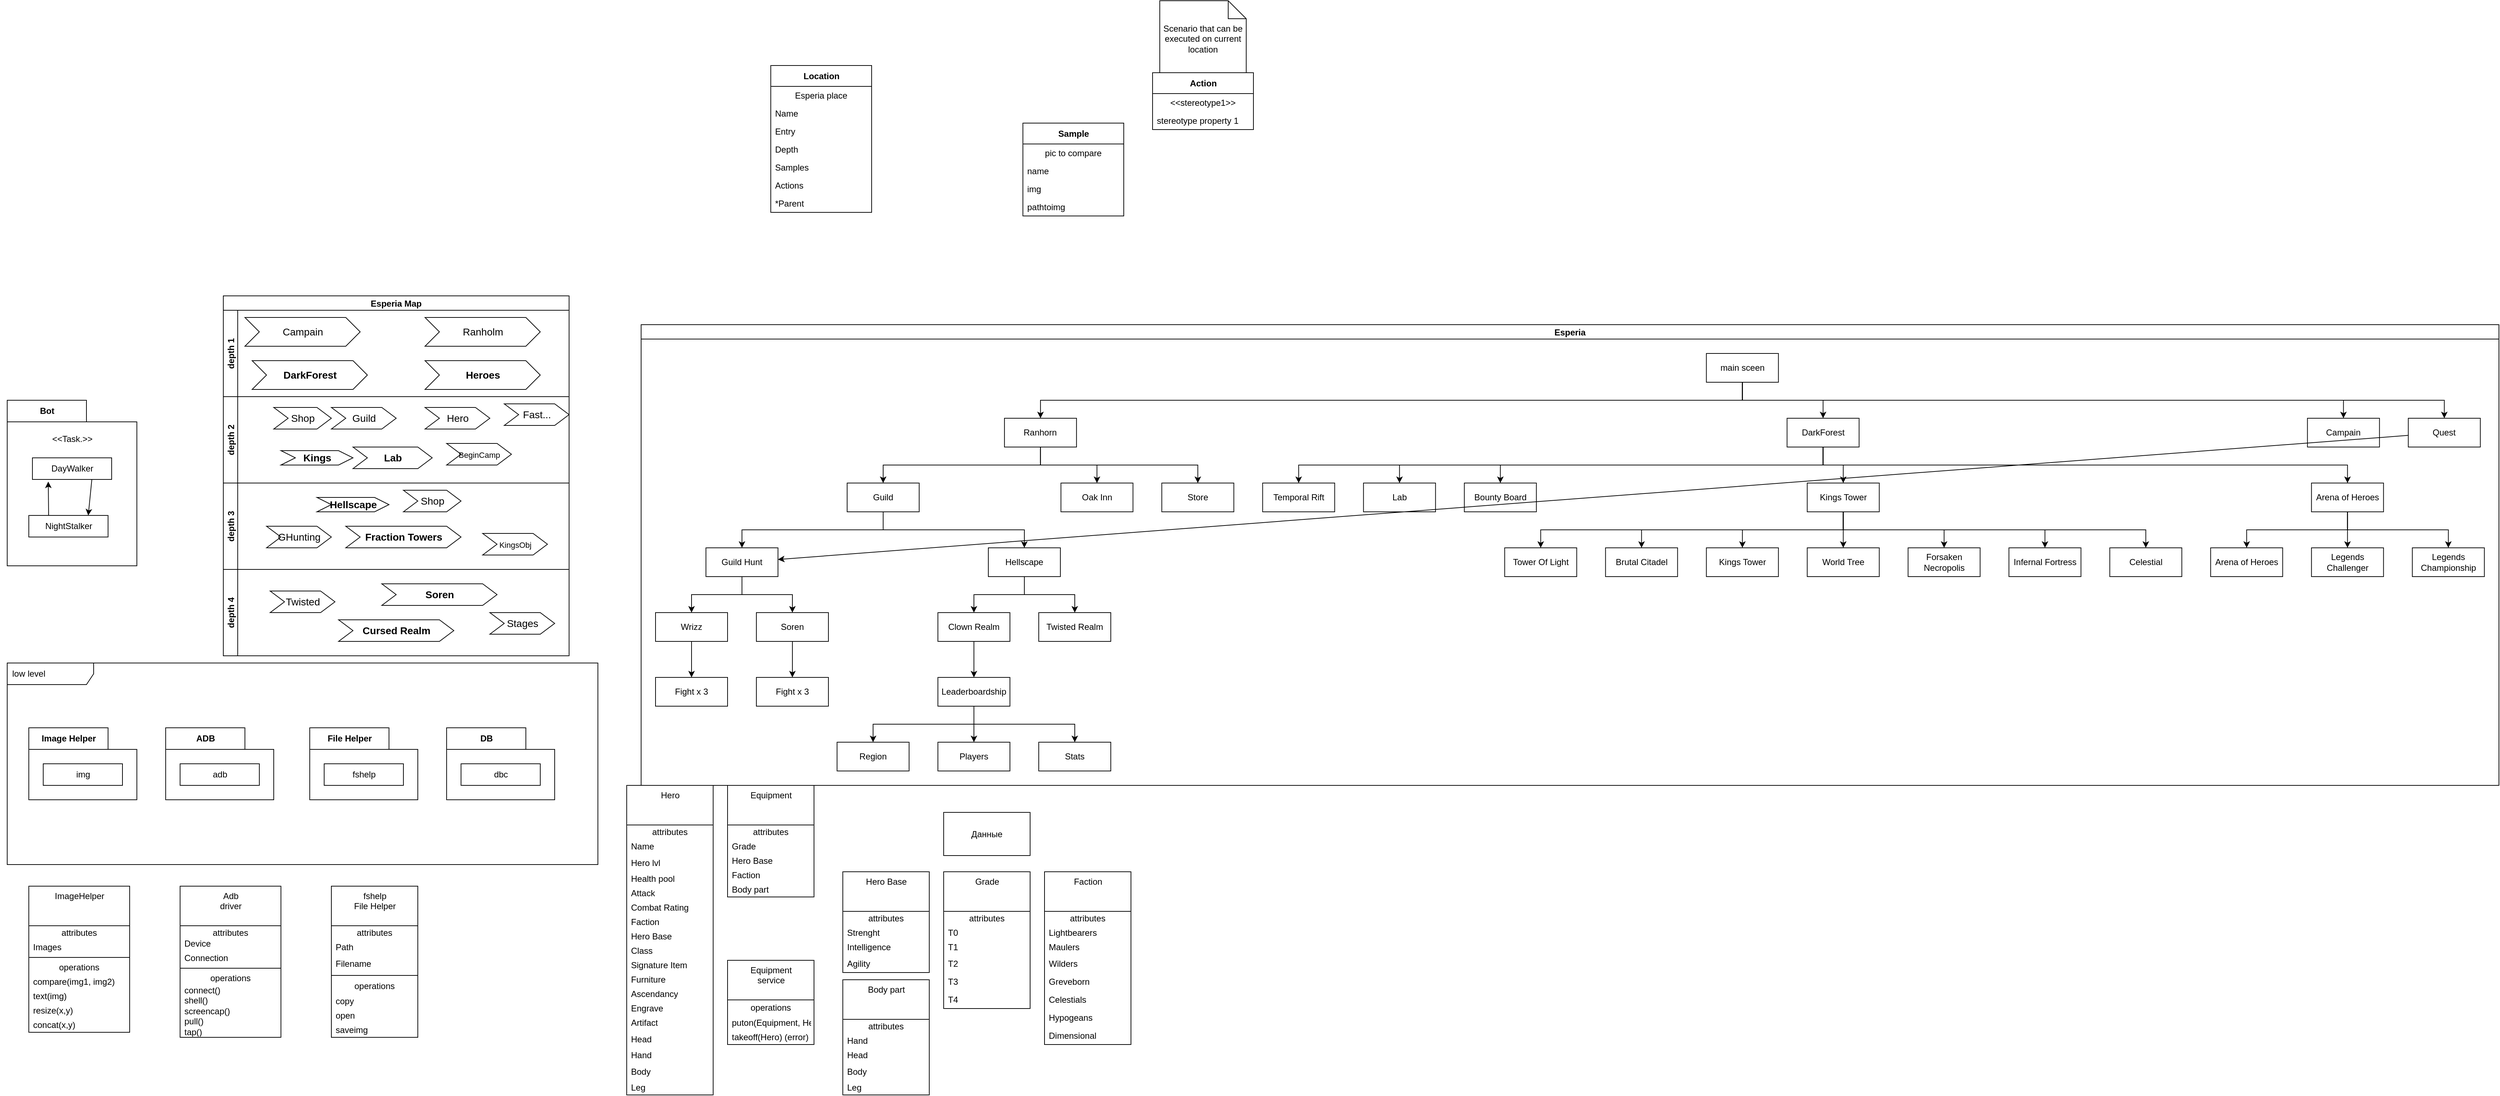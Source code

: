 <mxfile>
    <diagram id="A_OI09LelHX7HqbFtc8T" name="Page-1">
        <mxGraphModel dx="1623" dy="2124" grid="1" gridSize="10" guides="1" tooltips="1" connect="1" arrows="1" fold="1" page="1" pageScale="1" pageWidth="850" pageHeight="1100" math="0" shadow="0">
            <root>
                <mxCell id="0"/>
                <mxCell id="1" parent="0"/>
                <mxCell id="19" value="Adb&lt;br&gt;driver" style="swimlane;fontStyle=0;align=center;verticalAlign=top;childLayout=stackLayout;horizontal=1;startSize=55;horizontalStack=0;resizeParent=1;resizeParentMax=0;resizeLast=0;collapsible=0;marginBottom=0;html=1;" parent="1" vertex="1">
                    <mxGeometry x="280" y="790" width="140" height="210" as="geometry"/>
                </mxCell>
                <mxCell id="20" value="attributes" style="text;html=1;strokeColor=none;fillColor=none;align=center;verticalAlign=middle;spacingLeft=4;spacingRight=4;overflow=hidden;rotatable=0;points=[[0,0.5],[1,0.5]];portConstraint=eastwest;" parent="19" vertex="1">
                    <mxGeometry y="55" width="140" height="15" as="geometry"/>
                </mxCell>
                <mxCell id="21" value="Device" style="text;html=1;strokeColor=none;fillColor=none;align=left;verticalAlign=middle;spacingLeft=4;spacingRight=4;overflow=hidden;rotatable=0;points=[[0,0.5],[1,0.5]];portConstraint=eastwest;" parent="19" vertex="1">
                    <mxGeometry y="70" width="140" height="20" as="geometry"/>
                </mxCell>
                <mxCell id="39" value="Connection" style="text;html=1;strokeColor=none;fillColor=none;align=left;verticalAlign=middle;spacingLeft=4;spacingRight=4;overflow=hidden;rotatable=0;points=[[0,0.5],[1,0.5]];portConstraint=eastwest;" parent="19" vertex="1">
                    <mxGeometry y="90" width="140" height="20" as="geometry"/>
                </mxCell>
                <mxCell id="24" value="" style="line;strokeWidth=1;fillColor=none;align=left;verticalAlign=middle;spacingTop=-1;spacingLeft=3;spacingRight=3;rotatable=0;labelPosition=right;points=[];portConstraint=eastwest;" parent="19" vertex="1">
                    <mxGeometry y="110" width="140" height="8" as="geometry"/>
                </mxCell>
                <mxCell id="25" value="operations" style="text;html=1;strokeColor=none;fillColor=none;align=center;verticalAlign=middle;spacingLeft=4;spacingRight=4;overflow=hidden;rotatable=0;points=[[0,0.5],[1,0.5]];portConstraint=eastwest;" parent="19" vertex="1">
                    <mxGeometry y="118" width="140" height="17" as="geometry"/>
                </mxCell>
                <mxCell id="26" value="connect()&lt;br&gt;shell()&lt;br&gt;screencap()&lt;br&gt;pull()&lt;br&gt;tap()" style="text;html=1;strokeColor=none;fillColor=none;align=left;verticalAlign=middle;spacingLeft=4;spacingRight=4;overflow=hidden;rotatable=0;points=[[0,0.5],[1,0.5]];portConstraint=eastwest;" parent="19" vertex="1">
                    <mxGeometry y="135" width="140" height="75" as="geometry"/>
                </mxCell>
                <mxCell id="28" value="ImageHelper" style="swimlane;fontStyle=0;align=center;verticalAlign=top;childLayout=stackLayout;horizontal=1;startSize=55;horizontalStack=0;resizeParent=1;resizeParentMax=0;resizeLast=0;collapsible=0;marginBottom=0;html=1;" parent="1" vertex="1">
                    <mxGeometry x="70" y="790" width="140" height="203" as="geometry"/>
                </mxCell>
                <mxCell id="29" value="attributes" style="text;html=1;strokeColor=none;fillColor=none;align=center;verticalAlign=middle;spacingLeft=4;spacingRight=4;overflow=hidden;rotatable=0;points=[[0,0.5],[1,0.5]];portConstraint=eastwest;" parent="28" vertex="1">
                    <mxGeometry y="55" width="140" height="20" as="geometry"/>
                </mxCell>
                <mxCell id="30" value="Images" style="text;html=1;strokeColor=none;fillColor=none;align=left;verticalAlign=middle;spacingLeft=4;spacingRight=4;overflow=hidden;rotatable=0;points=[[0,0.5],[1,0.5]];portConstraint=eastwest;" parent="28" vertex="1">
                    <mxGeometry y="75" width="140" height="20" as="geometry"/>
                </mxCell>
                <mxCell id="33" value="" style="line;strokeWidth=1;fillColor=none;align=left;verticalAlign=middle;spacingTop=-1;spacingLeft=3;spacingRight=3;rotatable=0;labelPosition=right;points=[];portConstraint=eastwest;" parent="28" vertex="1">
                    <mxGeometry y="95" width="140" height="8" as="geometry"/>
                </mxCell>
                <mxCell id="34" value="operations" style="text;html=1;strokeColor=none;fillColor=none;align=center;verticalAlign=middle;spacingLeft=4;spacingRight=4;overflow=hidden;rotatable=0;points=[[0,0.5],[1,0.5]];portConstraint=eastwest;" parent="28" vertex="1">
                    <mxGeometry y="103" width="140" height="20" as="geometry"/>
                </mxCell>
                <mxCell id="35" value="compare(img1, img2)" style="text;html=1;strokeColor=none;fillColor=none;align=left;verticalAlign=middle;spacingLeft=4;spacingRight=4;overflow=hidden;rotatable=0;points=[[0,0.5],[1,0.5]];portConstraint=eastwest;" parent="28" vertex="1">
                    <mxGeometry y="123" width="140" height="20" as="geometry"/>
                </mxCell>
                <mxCell id="36" value="text(img)" style="text;html=1;strokeColor=none;fillColor=none;align=left;verticalAlign=middle;spacingLeft=4;spacingRight=4;overflow=hidden;rotatable=0;points=[[0,0.5],[1,0.5]];portConstraint=eastwest;" parent="28" vertex="1">
                    <mxGeometry y="143" width="140" height="20" as="geometry"/>
                </mxCell>
                <mxCell id="37" value="resize(x,y)" style="text;html=1;strokeColor=none;fillColor=none;align=left;verticalAlign=middle;spacingLeft=4;spacingRight=4;overflow=hidden;rotatable=0;points=[[0,0.5],[1,0.5]];portConstraint=eastwest;" parent="28" vertex="1">
                    <mxGeometry y="163" width="140" height="20" as="geometry"/>
                </mxCell>
                <mxCell id="38" value="concat(x,y)" style="text;html=1;strokeColor=none;fillColor=none;align=left;verticalAlign=middle;spacingLeft=4;spacingRight=4;overflow=hidden;rotatable=0;points=[[0,0.5],[1,0.5]];portConstraint=eastwest;" parent="28" vertex="1">
                    <mxGeometry y="183" width="140" height="20" as="geometry"/>
                </mxCell>
                <mxCell id="41" value="fshelp&lt;br&gt;File Helper" style="swimlane;fontStyle=0;align=center;verticalAlign=top;childLayout=stackLayout;horizontal=1;startSize=55;horizontalStack=0;resizeParent=1;resizeParentMax=0;resizeLast=0;collapsible=0;marginBottom=0;html=1;" parent="1" vertex="1">
                    <mxGeometry x="490" y="790" width="120" height="210" as="geometry"/>
                </mxCell>
                <mxCell id="42" value="attributes" style="text;html=1;strokeColor=none;fillColor=none;align=center;verticalAlign=middle;spacingLeft=4;spacingRight=4;overflow=hidden;rotatable=0;points=[[0,0.5],[1,0.5]];portConstraint=eastwest;" parent="41" vertex="1">
                    <mxGeometry y="55" width="120" height="20" as="geometry"/>
                </mxCell>
                <mxCell id="43" value="Path" style="text;html=1;strokeColor=none;fillColor=none;align=left;verticalAlign=middle;spacingLeft=4;spacingRight=4;overflow=hidden;rotatable=0;points=[[0,0.5],[1,0.5]];portConstraint=eastwest;" parent="41" vertex="1">
                    <mxGeometry y="75" width="120" height="20" as="geometry"/>
                </mxCell>
                <mxCell id="52" value="Filename" style="text;html=1;strokeColor=none;fillColor=none;align=left;verticalAlign=middle;spacingLeft=4;spacingRight=4;overflow=hidden;rotatable=0;points=[[0,0.5],[1,0.5]];portConstraint=eastwest;" parent="41" vertex="1">
                    <mxGeometry y="95" width="120" height="25" as="geometry"/>
                </mxCell>
                <mxCell id="46" value="" style="line;strokeWidth=1;fillColor=none;align=left;verticalAlign=middle;spacingTop=-1;spacingLeft=3;spacingRight=3;rotatable=0;labelPosition=right;points=[];portConstraint=eastwest;" parent="41" vertex="1">
                    <mxGeometry y="120" width="120" height="8" as="geometry"/>
                </mxCell>
                <mxCell id="47" value="operations" style="text;html=1;strokeColor=none;fillColor=none;align=center;verticalAlign=middle;spacingLeft=4;spacingRight=4;overflow=hidden;rotatable=0;points=[[0,0.5],[1,0.5]];portConstraint=eastwest;" parent="41" vertex="1">
                    <mxGeometry y="128" width="120" height="22" as="geometry"/>
                </mxCell>
                <mxCell id="48" value="copy" style="text;html=1;strokeColor=none;fillColor=none;align=left;verticalAlign=middle;spacingLeft=4;spacingRight=4;overflow=hidden;rotatable=0;points=[[0,0.5],[1,0.5]];portConstraint=eastwest;" parent="41" vertex="1">
                    <mxGeometry y="150" width="120" height="20" as="geometry"/>
                </mxCell>
                <mxCell id="49" value="open" style="text;html=1;strokeColor=none;fillColor=none;align=left;verticalAlign=middle;spacingLeft=4;spacingRight=4;overflow=hidden;rotatable=0;points=[[0,0.5],[1,0.5]];portConstraint=eastwest;" parent="41" vertex="1">
                    <mxGeometry y="170" width="120" height="20" as="geometry"/>
                </mxCell>
                <mxCell id="51" value="saveimg" style="text;html=1;strokeColor=none;fillColor=none;align=left;verticalAlign=middle;spacingLeft=4;spacingRight=4;overflow=hidden;rotatable=0;points=[[0,0.5],[1,0.5]];portConstraint=eastwest;" parent="41" vertex="1">
                    <mxGeometry y="190" width="120" height="20" as="geometry"/>
                </mxCell>
                <mxCell id="76" value="" style="group" parent="1" vertex="1" connectable="0">
                    <mxGeometry x="40" y="480" width="820" height="280" as="geometry"/>
                </mxCell>
                <mxCell id="71" value="low level" style="shape=umlFrame;whiteSpace=wrap;html=1;width=120;height=30;boundedLbl=1;verticalAlign=middle;align=left;spacingLeft=5;" parent="76" vertex="1">
                    <mxGeometry width="820" height="280" as="geometry"/>
                </mxCell>
                <mxCell id="57" value="Image Helper" style="shape=folder;fontStyle=1;tabWidth=110;tabHeight=30;tabPosition=left;html=1;boundedLbl=1;labelInHeader=1;container=1;collapsible=0;recursiveResize=0;" parent="76" vertex="1">
                    <mxGeometry x="30" y="90" width="150" height="100" as="geometry"/>
                </mxCell>
                <mxCell id="58" value="img" style="html=1;" parent="57" vertex="1">
                    <mxGeometry width="110" height="30" relative="1" as="geometry">
                        <mxPoint x="20" y="50" as="offset"/>
                    </mxGeometry>
                </mxCell>
                <mxCell id="62" value="File Helper" style="shape=folder;fontStyle=1;tabWidth=110;tabHeight=30;tabPosition=left;html=1;boundedLbl=1;labelInHeader=1;container=1;collapsible=0;recursiveResize=0;" parent="76" vertex="1">
                    <mxGeometry x="420" y="90" width="150" height="100" as="geometry"/>
                </mxCell>
                <mxCell id="63" value="fshelp" style="html=1;" parent="62" vertex="1">
                    <mxGeometry width="110" height="30" relative="1" as="geometry">
                        <mxPoint x="20" y="50" as="offset"/>
                    </mxGeometry>
                </mxCell>
                <mxCell id="65" value="ADB" style="shape=folder;fontStyle=1;tabWidth=110;tabHeight=30;tabPosition=left;html=1;boundedLbl=1;labelInHeader=1;container=1;collapsible=0;recursiveResize=0;" parent="76" vertex="1">
                    <mxGeometry x="220" y="90" width="150" height="100" as="geometry"/>
                </mxCell>
                <mxCell id="66" value="adb" style="html=1;" parent="65" vertex="1">
                    <mxGeometry width="110" height="30" relative="1" as="geometry">
                        <mxPoint x="20" y="50" as="offset"/>
                    </mxGeometry>
                </mxCell>
                <mxCell id="69" value="DB" style="shape=folder;fontStyle=1;tabWidth=110;tabHeight=30;tabPosition=left;html=1;boundedLbl=1;labelInHeader=1;container=1;collapsible=0;recursiveResize=0;" parent="76" vertex="1">
                    <mxGeometry x="610" y="90" width="150" height="100" as="geometry"/>
                </mxCell>
                <mxCell id="70" value="dbc" style="html=1;" parent="69" vertex="1">
                    <mxGeometry width="110" height="30" relative="1" as="geometry">
                        <mxPoint x="20" y="50" as="offset"/>
                    </mxGeometry>
                </mxCell>
                <mxCell id="200" value="Bot" style="shape=folder;fontStyle=1;tabWidth=110;tabHeight=30;tabPosition=left;html=1;boundedLbl=1;labelInHeader=1;container=1;collapsible=0;recursiveResize=0;" parent="1" vertex="1">
                    <mxGeometry x="40" y="115" width="180" height="230" as="geometry"/>
                </mxCell>
                <mxCell id="240" style="edgeStyle=none;html=1;exitX=0.75;exitY=1;exitDx=0;exitDy=0;entryX=0.75;entryY=0;entryDx=0;entryDy=0;" parent="200" source="201" target="203" edge="1">
                    <mxGeometry relative="1" as="geometry"/>
                </mxCell>
                <mxCell id="201" value="DayWalker" style="html=1;" parent="200" vertex="1">
                    <mxGeometry width="110" height="30" relative="1" as="geometry">
                        <mxPoint x="35" y="80" as="offset"/>
                    </mxGeometry>
                </mxCell>
                <mxCell id="239" style="edgeStyle=none;html=1;exitX=0.25;exitY=0;exitDx=0;exitDy=0;entryX=0.2;entryY=1.1;entryDx=0;entryDy=0;entryPerimeter=0;" parent="200" source="203" target="201" edge="1">
                    <mxGeometry relative="1" as="geometry"/>
                </mxCell>
                <mxCell id="203" value="NightStalker" style="html=1;" parent="200" vertex="1">
                    <mxGeometry width="110" height="30" relative="1" as="geometry">
                        <mxPoint x="30" y="160" as="offset"/>
                    </mxGeometry>
                </mxCell>
                <mxCell id="237" value="&amp;lt;&amp;lt;Task.&amp;gt;&amp;gt;" style="text;html=1;align=center;" parent="200" vertex="1">
                    <mxGeometry x="-10" y="40" width="200" height="25" as="geometry"/>
                </mxCell>
                <object label="Esperia Map" id="241">
                    <mxCell style="swimlane;childLayout=stackLayout;resizeParent=1;resizeParentMax=0;horizontal=1;startSize=20;horizontalStack=0;" parent="1" vertex="1">
                        <mxGeometry x="340" y="-30" width="480" height="500" as="geometry"/>
                    </mxCell>
                </object>
                <object label="depth 1" placeholders="1" id="242">
                    <mxCell style="swimlane;startSize=20;horizontal=0;" parent="241" vertex="1">
                        <mxGeometry y="20" width="480" height="120" as="geometry"/>
                    </mxCell>
                </object>
                <mxCell id="250" value="&lt;font color=&quot;#000000&quot;&gt;Campain&lt;/font&gt;" style="html=1;shape=mxgraph.infographic.ribbonSimple;notch1=20;notch2=20;align=center;verticalAlign=middle;fontSize=14;fontStyle=0;fillColor=#FFFFFF;" parent="242" vertex="1">
                    <mxGeometry x="30" y="10" width="160" height="40" as="geometry"/>
                </mxCell>
                <mxCell id="251" value="&lt;font color=&quot;#000000&quot;&gt;Ranholm&lt;/font&gt;" style="html=1;shape=mxgraph.infographic.ribbonSimple;notch1=20;notch2=20;align=center;verticalAlign=middle;fontSize=14;fontStyle=0;fillColor=#FFFFFF;" parent="242" vertex="1">
                    <mxGeometry x="280" y="10" width="160" height="40" as="geometry"/>
                </mxCell>
                <mxCell id="255" value="&lt;font color=&quot;#000000&quot;&gt;DarkForest&lt;/font&gt;" style="html=1;shape=mxgraph.infographic.ribbonSimple;notch1=20;notch2=20;align=center;verticalAlign=middle;fontSize=14;fontStyle=1;fillColor=#FFFFFF;" parent="242" vertex="1">
                    <mxGeometry x="40" y="70" width="160" height="40" as="geometry"/>
                </mxCell>
                <mxCell id="256" value="&lt;font color=&quot;#000000&quot;&gt;Heroes&lt;/font&gt;" style="html=1;shape=mxgraph.infographic.ribbonSimple;notch1=20;notch2=20;align=center;verticalAlign=middle;fontSize=14;fontStyle=1;fillColor=#FFFFFF;" parent="242" vertex="1">
                    <mxGeometry x="280" y="70" width="160" height="40" as="geometry"/>
                </mxCell>
                <mxCell id="245" value="depth 2" style="swimlane;startSize=20;horizontal=0;" parent="241" vertex="1">
                    <mxGeometry y="140" width="480" height="120" as="geometry"/>
                </mxCell>
                <mxCell id="257" value="&lt;font color=&quot;#000000&quot;&gt;Shop&lt;/font&gt;" style="html=1;shape=mxgraph.infographic.ribbonSimple;notch1=20;notch2=20;align=center;verticalAlign=middle;fontSize=14;fontStyle=0;fillColor=#FFFFFF;" parent="245" vertex="1">
                    <mxGeometry x="70" y="15" width="80" height="30" as="geometry"/>
                </mxCell>
                <mxCell id="258" value="&lt;font color=&quot;#000000&quot;&gt;Kings&lt;/font&gt;" style="html=1;shape=mxgraph.infographic.ribbonSimple;notch1=20;notch2=20;align=center;verticalAlign=middle;fontSize=14;fontStyle=1;fillColor=#FFFFFF;" parent="245" vertex="1">
                    <mxGeometry x="80" y="75" width="100" height="20" as="geometry"/>
                </mxCell>
                <mxCell id="259" value="&lt;font color=&quot;#000000&quot;&gt;Lab&lt;/font&gt;" style="html=1;shape=mxgraph.infographic.ribbonSimple;notch1=20;notch2=20;align=center;verticalAlign=middle;fontSize=14;fontStyle=1;fillColor=#FFFFFF;" parent="245" vertex="1">
                    <mxGeometry x="180" y="70" width="110" height="30" as="geometry"/>
                </mxCell>
                <mxCell id="260" value="&lt;font color=&quot;#000000&quot;&gt;Guild&lt;/font&gt;" style="html=1;shape=mxgraph.infographic.ribbonSimple;notch1=20;notch2=20;align=center;verticalAlign=middle;fontSize=14;fontStyle=0;fillColor=#FFFFFF;" parent="245" vertex="1">
                    <mxGeometry x="150" y="15" width="90" height="30" as="geometry"/>
                </mxCell>
                <mxCell id="261" value="&lt;font color=&quot;#000000&quot;&gt;Hero&lt;/font&gt;" style="html=1;shape=mxgraph.infographic.ribbonSimple;notch1=20;notch2=20;align=center;verticalAlign=middle;fontSize=14;fontStyle=0;fillColor=#FFFFFF;" parent="245" vertex="1">
                    <mxGeometry x="280" y="15" width="90" height="30" as="geometry"/>
                </mxCell>
                <mxCell id="262" value="&lt;font color=&quot;#000000&quot; style=&quot;line-height: 0.9 ; font-size: 11px&quot;&gt;BeginCamp&lt;/font&gt;" style="html=1;shape=mxgraph.infographic.ribbonSimple;notch1=20;notch2=20;align=center;verticalAlign=middle;fontSize=14;fontStyle=0;fillColor=#FFFFFF;" parent="245" vertex="1">
                    <mxGeometry x="310" y="65" width="90" height="30" as="geometry"/>
                </mxCell>
                <mxCell id="263" value="&lt;font color=&quot;#000000&quot;&gt;Fast...&lt;/font&gt;" style="html=1;shape=mxgraph.infographic.ribbonSimple;notch1=20;notch2=20;align=center;verticalAlign=middle;fontSize=14;fontStyle=0;fillColor=#FFFFFF;" parent="245" vertex="1">
                    <mxGeometry x="390" y="10" width="90" height="30" as="geometry"/>
                </mxCell>
                <mxCell id="243" value="depth 3" style="swimlane;startSize=20;horizontal=0;" parent="241" vertex="1">
                    <mxGeometry y="260" width="480" height="120" as="geometry"/>
                </mxCell>
                <mxCell id="264" value="&lt;font color=&quot;#000000&quot;&gt;Shop&lt;/font&gt;" style="html=1;shape=mxgraph.infographic.ribbonSimple;notch1=20;notch2=20;align=center;verticalAlign=middle;fontSize=14;fontStyle=0;fillColor=#FFFFFF;" parent="243" vertex="1">
                    <mxGeometry x="250" y="10" width="80" height="30" as="geometry"/>
                </mxCell>
                <mxCell id="265" value="&lt;font color=&quot;#000000&quot;&gt;Hellscape&lt;/font&gt;" style="html=1;shape=mxgraph.infographic.ribbonSimple;notch1=20;notch2=20;align=center;verticalAlign=middle;fontSize=14;fontStyle=1;fillColor=#FFFFFF;" parent="243" vertex="1">
                    <mxGeometry x="130" y="20" width="100" height="20" as="geometry"/>
                </mxCell>
                <mxCell id="266" value="&lt;font color=&quot;#000000&quot;&gt;Fraction Towers&lt;/font&gt;" style="html=1;shape=mxgraph.infographic.ribbonSimple;notch1=20;notch2=20;align=center;verticalAlign=middle;fontSize=14;fontStyle=1;fillColor=#FFFFFF;" parent="243" vertex="1">
                    <mxGeometry x="170" y="60" width="160" height="30" as="geometry"/>
                </mxCell>
                <mxCell id="268" value="&lt;font color=&quot;#000000&quot;&gt;GHunting&lt;/font&gt;" style="html=1;shape=mxgraph.infographic.ribbonSimple;notch1=20;notch2=20;align=center;verticalAlign=middle;fontSize=14;fontStyle=0;fillColor=#FFFFFF;" parent="243" vertex="1">
                    <mxGeometry x="60" y="60" width="90" height="30" as="geometry"/>
                </mxCell>
                <mxCell id="269" value="&lt;font color=&quot;#000000&quot; style=&quot;line-height: 0.9 ; font-size: 11px&quot;&gt;KingsObj&lt;/font&gt;" style="html=1;shape=mxgraph.infographic.ribbonSimple;notch1=20;notch2=20;align=center;verticalAlign=middle;fontSize=14;fontStyle=0;fillColor=#FFFFFF;" parent="243" vertex="1">
                    <mxGeometry x="360" y="70" width="90" height="30" as="geometry"/>
                </mxCell>
                <mxCell id="244" value="depth 4" style="swimlane;startSize=20;horizontal=0;" parent="241" vertex="1">
                    <mxGeometry y="380" width="480" height="120" as="geometry"/>
                </mxCell>
                <mxCell id="267" value="&lt;font color=&quot;#000000&quot;&gt;Twisted&lt;/font&gt;" style="html=1;shape=mxgraph.infographic.ribbonSimple;notch1=20;notch2=20;align=center;verticalAlign=middle;fontSize=14;fontStyle=0;fillColor=#FFFFFF;" parent="244" vertex="1">
                    <mxGeometry x="65" y="30" width="90" height="30" as="geometry"/>
                </mxCell>
                <mxCell id="270" value="&lt;font color=&quot;#000000&quot;&gt;Cursed Realm&lt;/font&gt;" style="html=1;shape=mxgraph.infographic.ribbonSimple;notch1=20;notch2=20;align=center;verticalAlign=middle;fontSize=14;fontStyle=1;fillColor=#FFFFFF;" parent="244" vertex="1">
                    <mxGeometry x="160" y="70" width="160" height="30" as="geometry"/>
                </mxCell>
                <mxCell id="271" value="&lt;font color=&quot;#000000&quot;&gt;Soren&lt;/font&gt;" style="html=1;shape=mxgraph.infographic.ribbonSimple;notch1=20;notch2=20;align=center;verticalAlign=middle;fontSize=14;fontStyle=1;fillColor=#FFFFFF;" parent="244" vertex="1">
                    <mxGeometry x="220" y="20" width="160" height="30" as="geometry"/>
                </mxCell>
                <mxCell id="272" value="&lt;font color=&quot;#000000&quot;&gt;Stages&lt;/font&gt;" style="html=1;shape=mxgraph.infographic.ribbonSimple;notch1=20;notch2=20;align=center;verticalAlign=middle;fontSize=14;fontStyle=0;fillColor=#FFFFFF;" parent="244" vertex="1">
                    <mxGeometry x="370" y="60" width="90" height="30" as="geometry"/>
                </mxCell>
                <mxCell id="273" value="Esperia" style="swimlane;startSize=20;horizontal=1;childLayout=treeLayout;horizontalTree=0;resizable=0;containerType=tree;" parent="1" vertex="1">
                    <mxGeometry x="920" y="10" width="2579" height="640" as="geometry"/>
                </mxCell>
                <mxCell id="274" value="main sceen" style="whiteSpace=wrap;html=1;" parent="273" vertex="1">
                    <mxGeometry x="1478.8" y="40" width="100" height="40" as="geometry"/>
                </mxCell>
                <mxCell id="275" value="Ranhorn" style="whiteSpace=wrap;html=1;" parent="273" vertex="1">
                    <mxGeometry x="504.4" y="130" width="100" height="40" as="geometry"/>
                </mxCell>
                <mxCell id="276" value="" style="edgeStyle=elbowEdgeStyle;elbow=vertical;html=1;rounded=0;" parent="273" source="274" target="275" edge="1">
                    <mxGeometry relative="1" as="geometry"/>
                </mxCell>
                <mxCell id="277" value="DarkForest" style="whiteSpace=wrap;html=1;" parent="273" vertex="1">
                    <mxGeometry x="1590.8" y="130" width="100" height="40" as="geometry"/>
                </mxCell>
                <mxCell id="278" value="" style="edgeStyle=elbowEdgeStyle;elbow=vertical;html=1;rounded=0;" parent="273" source="274" target="277" edge="1">
                    <mxGeometry relative="1" as="geometry"/>
                </mxCell>
                <mxCell id="279" value="" style="edgeStyle=elbowEdgeStyle;elbow=vertical;html=1;rounded=0;" parent="273" source="275" target="280" edge="1">
                    <mxGeometry relative="1" as="geometry">
                        <mxPoint x="-16432.1" y="-320" as="sourcePoint"/>
                    </mxGeometry>
                </mxCell>
                <mxCell id="280" value="Guild" style="whiteSpace=wrap;html=1;" parent="273" vertex="1">
                    <mxGeometry x="286" y="220" width="100" height="40" as="geometry"/>
                </mxCell>
                <mxCell id="297" value="" style="edgeStyle=elbowEdgeStyle;elbow=vertical;html=1;rounded=0;" parent="273" source="274" target="298" edge="1">
                    <mxGeometry relative="1" as="geometry">
                        <mxPoint x="-16432.1" y="-320" as="sourcePoint"/>
                    </mxGeometry>
                </mxCell>
                <mxCell id="298" value="Campain" style="whiteSpace=wrap;html=1;" parent="273" vertex="1">
                    <mxGeometry x="2313.2" y="130" width="100" height="40" as="geometry"/>
                </mxCell>
                <mxCell id="299" value="" style="edgeStyle=elbowEdgeStyle;elbow=vertical;html=1;rounded=0;" parent="273" source="275" target="300" edge="1">
                    <mxGeometry relative="1" as="geometry">
                        <mxPoint x="-16432.1" y="-230" as="sourcePoint"/>
                    </mxGeometry>
                </mxCell>
                <mxCell id="300" value="Oak Inn" style="whiteSpace=wrap;html=1;" parent="273" vertex="1">
                    <mxGeometry x="582.8" y="220" width="100" height="40" as="geometry"/>
                </mxCell>
                <mxCell id="303" value="" style="edgeStyle=elbowEdgeStyle;elbow=vertical;html=1;rounded=0;" parent="273" source="277" target="304" edge="1">
                    <mxGeometry relative="1" as="geometry">
                        <mxPoint x="-15968.1" y="-590" as="sourcePoint"/>
                    </mxGeometry>
                </mxCell>
                <mxCell id="304" value="Temporal Rift&lt;br&gt;" style="whiteSpace=wrap;html=1;" parent="273" vertex="1">
                    <mxGeometry x="862.8" y="220" width="100" height="40" as="geometry"/>
                </mxCell>
                <mxCell id="305" value="" style="edgeStyle=elbowEdgeStyle;elbow=vertical;html=1;rounded=0;" parent="273" source="277" target="306" edge="1">
                    <mxGeometry relative="1" as="geometry">
                        <mxPoint x="-15898.1" y="-500" as="sourcePoint"/>
                    </mxGeometry>
                </mxCell>
                <mxCell id="306" value="Lab" style="whiteSpace=wrap;html=1;" parent="273" vertex="1">
                    <mxGeometry x="1002.8" y="220" width="100" height="40" as="geometry"/>
                </mxCell>
                <mxCell id="307" value="" style="edgeStyle=elbowEdgeStyle;elbow=vertical;html=1;rounded=0;" parent="273" source="277" target="308" edge="1">
                    <mxGeometry relative="1" as="geometry">
                        <mxPoint x="-15439.1" y="-470" as="sourcePoint"/>
                    </mxGeometry>
                </mxCell>
                <mxCell id="308" value="Bounty Board" style="whiteSpace=wrap;html=1;" parent="273" vertex="1">
                    <mxGeometry x="1142.8" y="220" width="100" height="40" as="geometry"/>
                </mxCell>
                <mxCell id="309" value="" style="edgeStyle=elbowEdgeStyle;elbow=vertical;html=1;rounded=0;" parent="273" source="277" target="310" edge="1">
                    <mxGeometry relative="1" as="geometry">
                        <mxPoint x="-14956.1" y="-470" as="sourcePoint"/>
                    </mxGeometry>
                </mxCell>
                <mxCell id="310" value="Kings Tower" style="whiteSpace=wrap;html=1;" parent="273" vertex="1">
                    <mxGeometry x="1618.8" y="220" width="100" height="40" as="geometry"/>
                </mxCell>
                <mxCell id="311" value="" style="edgeStyle=elbowEdgeStyle;elbow=vertical;html=1;rounded=0;" parent="273" source="280" target="312" edge="1">
                    <mxGeometry relative="1" as="geometry">
                        <mxPoint x="-15439.1" y="-470" as="sourcePoint"/>
                    </mxGeometry>
                </mxCell>
                <mxCell id="312" value="Guild Hunt" style="whiteSpace=wrap;html=1;" parent="273" vertex="1">
                    <mxGeometry x="90" y="310" width="100" height="40" as="geometry"/>
                </mxCell>
                <mxCell id="313" value="" style="edgeStyle=elbowEdgeStyle;elbow=vertical;html=1;rounded=0;" parent="273" source="280" target="314" edge="1">
                    <mxGeometry relative="1" as="geometry">
                        <mxPoint x="-15579.1" y="-380" as="sourcePoint"/>
                    </mxGeometry>
                </mxCell>
                <mxCell id="314" value="Hellscape" style="whiteSpace=wrap;html=1;" parent="273" vertex="1">
                    <mxGeometry x="482" y="310" width="100" height="40" as="geometry"/>
                </mxCell>
                <mxCell id="315" value="" style="edgeStyle=elbowEdgeStyle;elbow=vertical;html=1;rounded=0;" parent="273" source="275" target="316" edge="1">
                    <mxGeometry relative="1" as="geometry">
                        <mxPoint x="-14389.1" y="-560" as="sourcePoint"/>
                    </mxGeometry>
                </mxCell>
                <mxCell id="316" value="Store" style="whiteSpace=wrap;html=1;" parent="273" vertex="1">
                    <mxGeometry x="722.8" y="220" width="100" height="40" as="geometry"/>
                </mxCell>
                <mxCell id="317" value="" style="edgeStyle=elbowEdgeStyle;elbow=vertical;html=1;rounded=0;" parent="273" source="314" target="318" edge="1">
                    <mxGeometry relative="1" as="geometry">
                        <mxPoint x="-14319.1" y="-380" as="sourcePoint"/>
                    </mxGeometry>
                </mxCell>
                <mxCell id="318" value="Clown Realm" style="whiteSpace=wrap;html=1;" parent="273" vertex="1">
                    <mxGeometry x="412" y="400" width="100" height="40" as="geometry"/>
                </mxCell>
                <mxCell id="319" value="" style="edgeStyle=elbowEdgeStyle;elbow=vertical;html=1;rounded=0;" parent="273" source="314" target="320" edge="1">
                    <mxGeometry relative="1" as="geometry">
                        <mxPoint x="-14249.1" y="-290" as="sourcePoint"/>
                    </mxGeometry>
                </mxCell>
                <mxCell id="320" value="Twisted Realm" style="whiteSpace=wrap;html=1;" parent="273" vertex="1">
                    <mxGeometry x="552" y="400" width="100" height="40" as="geometry"/>
                </mxCell>
                <mxCell id="321" value="" style="edgeStyle=elbowEdgeStyle;elbow=vertical;html=1;rounded=0;" parent="273" source="312" target="322" edge="1">
                    <mxGeometry relative="1" as="geometry">
                        <mxPoint x="-13640.1" y="-380" as="sourcePoint"/>
                    </mxGeometry>
                </mxCell>
                <mxCell id="322" value="Wrizz" style="whiteSpace=wrap;html=1;" parent="273" vertex="1">
                    <mxGeometry x="20" y="400" width="100" height="40" as="geometry"/>
                </mxCell>
                <mxCell id="323" value="" style="edgeStyle=elbowEdgeStyle;elbow=vertical;html=1;rounded=0;" parent="273" source="312" target="324" edge="1">
                    <mxGeometry relative="1" as="geometry">
                        <mxPoint x="-13749.3" y="-290" as="sourcePoint"/>
                    </mxGeometry>
                </mxCell>
                <mxCell id="324" value="Soren" style="whiteSpace=wrap;html=1;" parent="273" vertex="1">
                    <mxGeometry x="160" y="400" width="100" height="40" as="geometry"/>
                </mxCell>
                <mxCell id="325" value="" style="edgeStyle=elbowEdgeStyle;elbow=vertical;html=1;rounded=0;" parent="273" source="310" target="326" edge="1">
                    <mxGeometry relative="1" as="geometry">
                        <mxPoint x="-12090.3" y="-470" as="sourcePoint"/>
                    </mxGeometry>
                </mxCell>
                <mxCell id="326" value="Tower Of Light" style="whiteSpace=wrap;html=1;" parent="273" vertex="1">
                    <mxGeometry x="1198.8" y="310" width="100" height="40" as="geometry"/>
                </mxCell>
                <mxCell id="327" value="" style="edgeStyle=elbowEdgeStyle;elbow=vertical;html=1;rounded=0;" parent="273" source="310" target="328" edge="1">
                    <mxGeometry relative="1" as="geometry">
                        <mxPoint x="-11880.3" y="-380" as="sourcePoint"/>
                    </mxGeometry>
                </mxCell>
                <mxCell id="328" value="Brutal Citadel" style="whiteSpace=wrap;html=1;" parent="273" vertex="1">
                    <mxGeometry x="1338.8" y="310" width="100" height="40" as="geometry"/>
                </mxCell>
                <mxCell id="329" value="" style="edgeStyle=elbowEdgeStyle;elbow=vertical;html=1;rounded=0;" parent="273" source="310" target="330" edge="1">
                    <mxGeometry relative="1" as="geometry">
                        <mxPoint x="-10991.3" y="-380" as="sourcePoint"/>
                    </mxGeometry>
                </mxCell>
                <mxCell id="330" value="Kings Tower" style="whiteSpace=wrap;html=1;" parent="273" vertex="1">
                    <mxGeometry x="1478.8" y="310" width="100" height="40" as="geometry"/>
                </mxCell>
                <mxCell id="331" value="" style="edgeStyle=elbowEdgeStyle;elbow=vertical;html=1;rounded=0;" parent="273" source="310" target="332" edge="1">
                    <mxGeometry relative="1" as="geometry">
                        <mxPoint x="-10077.1" y="-380" as="sourcePoint"/>
                    </mxGeometry>
                </mxCell>
                <mxCell id="332" value="World Tree" style="whiteSpace=wrap;html=1;" parent="273" vertex="1">
                    <mxGeometry x="1618.8" y="310" width="100" height="40" as="geometry"/>
                </mxCell>
                <mxCell id="333" value="" style="edgeStyle=elbowEdgeStyle;elbow=vertical;html=1;rounded=0;" parent="273" source="310" target="334" edge="1">
                    <mxGeometry relative="1" as="geometry">
                        <mxPoint x="-9137.7" y="-380" as="sourcePoint"/>
                    </mxGeometry>
                </mxCell>
                <mxCell id="334" value="Forsaken Necropolis" style="whiteSpace=wrap;html=1;" parent="273" vertex="1">
                    <mxGeometry x="1758.8" y="310" width="100" height="40" as="geometry"/>
                </mxCell>
                <mxCell id="335" value="" style="edgeStyle=elbowEdgeStyle;elbow=vertical;html=1;rounded=0;" parent="273" source="318" target="336" edge="1">
                    <mxGeometry relative="1" as="geometry">
                        <mxPoint x="-9078.1" y="350" as="sourcePoint"/>
                    </mxGeometry>
                </mxCell>
                <mxCell id="336" value="Leaderboardship" style="whiteSpace=wrap;html=1;" parent="273" vertex="1">
                    <mxGeometry x="412" y="490" width="100" height="40" as="geometry"/>
                </mxCell>
                <mxCell id="337" value="" style="edgeStyle=elbowEdgeStyle;elbow=vertical;html=1;rounded=0;" parent="273" source="322" target="338" edge="1">
                    <mxGeometry relative="1" as="geometry">
                        <mxPoint x="-9358.1" y="350" as="sourcePoint"/>
                    </mxGeometry>
                </mxCell>
                <mxCell id="338" value="Fight x 3" style="whiteSpace=wrap;html=1;" parent="273" vertex="1">
                    <mxGeometry x="20" y="490" width="100" height="40" as="geometry"/>
                </mxCell>
                <mxCell id="339" value="" style="edgeStyle=elbowEdgeStyle;elbow=vertical;html=1;rounded=0;" parent="273" source="324" target="340" edge="1">
                    <mxGeometry relative="1" as="geometry">
                        <mxPoint x="-9358.1" y="350" as="sourcePoint"/>
                    </mxGeometry>
                </mxCell>
                <mxCell id="340" value="Fight x 3" style="whiteSpace=wrap;html=1;" parent="273" vertex="1">
                    <mxGeometry x="160" y="490" width="100" height="40" as="geometry"/>
                </mxCell>
                <mxCell id="341" value="" style="edgeStyle=elbowEdgeStyle;elbow=vertical;html=1;rounded=0;" parent="273" source="336" target="342" edge="1">
                    <mxGeometry relative="1" as="geometry">
                        <mxPoint x="-9148.1" y="440" as="sourcePoint"/>
                    </mxGeometry>
                </mxCell>
                <mxCell id="342" value="Region" style="whiteSpace=wrap;html=1;" parent="273" vertex="1">
                    <mxGeometry x="272" y="580" width="100" height="40" as="geometry"/>
                </mxCell>
                <mxCell id="343" value="" style="edgeStyle=elbowEdgeStyle;elbow=vertical;html=1;rounded=0;" parent="273" source="336" target="344" edge="1">
                    <mxGeometry relative="1" as="geometry">
                        <mxPoint x="-9148.1" y="530.0" as="sourcePoint"/>
                    </mxGeometry>
                </mxCell>
                <mxCell id="344" value="Players" style="whiteSpace=wrap;html=1;" parent="273" vertex="1">
                    <mxGeometry x="412" y="580" width="100" height="40" as="geometry"/>
                </mxCell>
                <mxCell id="345" value="" style="edgeStyle=elbowEdgeStyle;elbow=vertical;html=1;rounded=0;" parent="273" source="336" target="346" edge="1">
                    <mxGeometry relative="1" as="geometry">
                        <mxPoint x="-8158.3" y="530.0" as="sourcePoint"/>
                    </mxGeometry>
                </mxCell>
                <mxCell id="346" value="Stats" style="whiteSpace=wrap;html=1;" parent="273" vertex="1">
                    <mxGeometry x="552" y="580" width="100" height="40" as="geometry"/>
                </mxCell>
                <mxCell id="347" value="" style="edgeStyle=elbowEdgeStyle;elbow=vertical;html=1;rounded=0;" parent="273" source="310" target="348" edge="1">
                    <mxGeometry relative="1" as="geometry">
                        <mxPoint x="-6028.9" y="260" as="sourcePoint"/>
                    </mxGeometry>
                </mxCell>
                <mxCell id="348" value="Infernal Fortress" style="whiteSpace=wrap;html=1;" parent="273" vertex="1">
                    <mxGeometry x="1898.8" y="310" width="100" height="40" as="geometry"/>
                </mxCell>
                <mxCell id="349" value="" style="edgeStyle=elbowEdgeStyle;elbow=vertical;html=1;rounded=0;" parent="273" source="310" target="350" edge="1">
                    <mxGeometry relative="1" as="geometry">
                        <mxPoint x="-5299.5" y="170" as="sourcePoint"/>
                    </mxGeometry>
                </mxCell>
                <mxCell id="350" value="Celestial" style="whiteSpace=wrap;html=1;" parent="273" vertex="1">
                    <mxGeometry x="2038.8" y="310" width="100" height="40" as="geometry"/>
                </mxCell>
                <mxCell id="372" value="" style="edgeStyle=elbowEdgeStyle;elbow=vertical;html=1;rounded=0;" parent="273" source="277" target="373" edge="1">
                    <mxGeometry relative="1" as="geometry">
                        <mxPoint x="-4222.9" y="170" as="sourcePoint"/>
                    </mxGeometry>
                </mxCell>
                <mxCell id="373" value="Arena of Heroes" style="whiteSpace=wrap;html=1;" parent="273" vertex="1">
                    <mxGeometry x="2318.8" y="220" width="100" height="40" as="geometry"/>
                </mxCell>
                <mxCell id="374" value="" style="edgeStyle=elbowEdgeStyle;elbow=vertical;html=1;rounded=0;" parent="273" source="373" target="375" edge="1">
                    <mxGeometry relative="1" as="geometry">
                        <mxPoint x="-2911.1" y="170" as="sourcePoint"/>
                    </mxGeometry>
                </mxCell>
                <mxCell id="375" value="Arena of Heroes" style="whiteSpace=wrap;html=1;" parent="273" vertex="1">
                    <mxGeometry x="2178.8" y="310" width="100" height="40" as="geometry"/>
                </mxCell>
                <mxCell id="376" value="" style="edgeStyle=elbowEdgeStyle;elbow=vertical;html=1;rounded=0;" parent="273" source="373" target="377" edge="1">
                    <mxGeometry relative="1" as="geometry">
                        <mxPoint x="-923.1" y="260" as="sourcePoint"/>
                    </mxGeometry>
                </mxCell>
                <mxCell id="377" value="Legends Challenger" style="whiteSpace=wrap;html=1;" parent="273" vertex="1">
                    <mxGeometry x="2318.8" y="310" width="100" height="40" as="geometry"/>
                </mxCell>
                <mxCell id="378" value="" style="edgeStyle=elbowEdgeStyle;elbow=vertical;html=1;rounded=0;" parent="273" source="373" target="379" edge="1">
                    <mxGeometry relative="1" as="geometry">
                        <mxPoint x="472.7" y="260" as="sourcePoint"/>
                    </mxGeometry>
                </mxCell>
                <mxCell id="379" value="Legends Championship" style="whiteSpace=wrap;html=1;" parent="273" vertex="1">
                    <mxGeometry x="2458.8" y="310" width="100" height="40" as="geometry"/>
                </mxCell>
                <mxCell id="527" value="" style="edgeStyle=elbowEdgeStyle;elbow=vertical;html=1;rounded=0;" edge="1" target="528" source="274" parent="273">
                    <mxGeometry relative="1" as="geometry">
                        <mxPoint x="990.0" y="80" as="sourcePoint"/>
                    </mxGeometry>
                </mxCell>
                <mxCell id="529" style="edgeStyle=none;html=1;" edge="1" parent="273" source="528" target="312">
                    <mxGeometry relative="1" as="geometry"/>
                </mxCell>
                <mxCell id="528" value="Quest" style="whiteSpace=wrap;html=1;" vertex="1" parent="273">
                    <mxGeometry x="2453.2" y="130" width="100" height="40" as="geometry"/>
                </mxCell>
                <mxCell id="352" value="Location" style="swimlane;fontStyle=1;align=center;verticalAlign=middle;childLayout=stackLayout;horizontal=1;startSize=29;horizontalStack=0;resizeParent=1;resizeParentMax=0;resizeLast=0;collapsible=0;marginBottom=0;html=1;" parent="1" vertex="1">
                    <mxGeometry x="1100" y="-350" width="140" height="204" as="geometry"/>
                </mxCell>
                <mxCell id="353" value="Esperia place" style="text;html=1;strokeColor=none;fillColor=none;align=center;verticalAlign=middle;spacingLeft=4;spacingRight=4;overflow=hidden;rotatable=0;points=[[0,0.5],[1,0.5]];portConstraint=eastwest;" parent="352" vertex="1">
                    <mxGeometry y="29" width="140" height="25" as="geometry"/>
                </mxCell>
                <mxCell id="354" value="Name" style="text;html=1;strokeColor=none;fillColor=none;align=left;verticalAlign=middle;spacingLeft=4;spacingRight=4;overflow=hidden;rotatable=0;points=[[0,0.5],[1,0.5]];portConstraint=eastwest;" parent="352" vertex="1">
                    <mxGeometry y="54" width="140" height="25" as="geometry"/>
                </mxCell>
                <mxCell id="355" value="Entry" style="text;html=1;strokeColor=none;fillColor=none;align=left;verticalAlign=middle;spacingLeft=4;spacingRight=4;overflow=hidden;rotatable=0;points=[[0,0.5],[1,0.5]];portConstraint=eastwest;" parent="352" vertex="1">
                    <mxGeometry y="79" width="140" height="25" as="geometry"/>
                </mxCell>
                <mxCell id="356" value="Depth" style="text;html=1;strokeColor=none;fillColor=none;align=left;verticalAlign=middle;spacingLeft=4;spacingRight=4;overflow=hidden;rotatable=0;points=[[0,0.5],[1,0.5]];portConstraint=eastwest;" parent="352" vertex="1">
                    <mxGeometry y="104" width="140" height="25" as="geometry"/>
                </mxCell>
                <mxCell id="357" value="Samples" style="text;html=1;strokeColor=none;fillColor=none;align=left;verticalAlign=middle;spacingLeft=4;spacingRight=4;overflow=hidden;rotatable=0;points=[[0,0.5],[1,0.5]];portConstraint=eastwest;" parent="352" vertex="1">
                    <mxGeometry y="129" width="140" height="25" as="geometry"/>
                </mxCell>
                <mxCell id="358" value="Actions" style="text;html=1;strokeColor=none;fillColor=none;align=left;verticalAlign=middle;spacingLeft=4;spacingRight=4;overflow=hidden;rotatable=0;points=[[0,0.5],[1,0.5]];portConstraint=eastwest;" parent="352" vertex="1">
                    <mxGeometry y="154" width="140" height="25" as="geometry"/>
                </mxCell>
                <mxCell id="368" value="*Parent" style="text;html=1;strokeColor=none;fillColor=none;align=left;verticalAlign=middle;spacingLeft=4;spacingRight=4;overflow=hidden;rotatable=0;points=[[0,0.5],[1,0.5]];portConstraint=eastwest;" parent="352" vertex="1">
                    <mxGeometry y="179" width="140" height="25" as="geometry"/>
                </mxCell>
                <mxCell id="359" value="Sample" style="swimlane;fontStyle=1;align=center;verticalAlign=middle;childLayout=stackLayout;horizontal=1;startSize=29;horizontalStack=0;resizeParent=1;resizeParentMax=0;resizeLast=0;collapsible=0;marginBottom=0;html=1;" parent="1" vertex="1">
                    <mxGeometry x="1450" y="-270" width="140" height="129" as="geometry"/>
                </mxCell>
                <mxCell id="360" value="pic to compare" style="text;html=1;strokeColor=none;fillColor=none;align=center;verticalAlign=middle;spacingLeft=4;spacingRight=4;overflow=hidden;rotatable=0;points=[[0,0.5],[1,0.5]];portConstraint=eastwest;" parent="359" vertex="1">
                    <mxGeometry y="29" width="140" height="25" as="geometry"/>
                </mxCell>
                <mxCell id="361" value="name" style="text;html=1;strokeColor=none;fillColor=none;align=left;verticalAlign=middle;spacingLeft=4;spacingRight=4;overflow=hidden;rotatable=0;points=[[0,0.5],[1,0.5]];portConstraint=eastwest;" parent="359" vertex="1">
                    <mxGeometry y="54" width="140" height="25" as="geometry"/>
                </mxCell>
                <mxCell id="362" value="img" style="text;html=1;strokeColor=none;fillColor=none;align=left;verticalAlign=middle;spacingLeft=4;spacingRight=4;overflow=hidden;rotatable=0;points=[[0,0.5],[1,0.5]];portConstraint=eastwest;" parent="359" vertex="1">
                    <mxGeometry y="79" width="140" height="25" as="geometry"/>
                </mxCell>
                <mxCell id="363" value="pathtoimg" style="text;html=1;strokeColor=none;fillColor=none;align=left;verticalAlign=middle;spacingLeft=4;spacingRight=4;overflow=hidden;rotatable=0;points=[[0,0.5],[1,0.5]];portConstraint=eastwest;" parent="359" vertex="1">
                    <mxGeometry y="104" width="140" height="25" as="geometry"/>
                </mxCell>
                <mxCell id="364" value="Action" style="swimlane;fontStyle=1;align=center;verticalAlign=middle;childLayout=stackLayout;horizontal=1;startSize=29;horizontalStack=0;resizeParent=1;resizeParentMax=0;resizeLast=0;collapsible=0;marginBottom=0;html=1;" parent="1" vertex="1">
                    <mxGeometry x="1630" y="-340" width="140" height="79" as="geometry"/>
                </mxCell>
                <mxCell id="365" value="&amp;lt;&amp;lt;stereotype1&amp;gt;&amp;gt;" style="text;html=1;strokeColor=none;fillColor=none;align=center;verticalAlign=middle;spacingLeft=4;spacingRight=4;overflow=hidden;rotatable=0;points=[[0,0.5],[1,0.5]];portConstraint=eastwest;" parent="364" vertex="1">
                    <mxGeometry y="29" width="140" height="25" as="geometry"/>
                </mxCell>
                <mxCell id="366" value="stereotype property 1" style="text;html=1;strokeColor=none;fillColor=none;align=left;verticalAlign=middle;spacingLeft=4;spacingRight=4;overflow=hidden;rotatable=0;points=[[0,0.5],[1,0.5]];portConstraint=eastwest;" parent="364" vertex="1">
                    <mxGeometry y="54" width="140" height="25" as="geometry"/>
                </mxCell>
                <mxCell id="367" value="Scenario that can be executed on current location" style="shape=note2;boundedLbl=1;whiteSpace=wrap;html=1;size=25;verticalAlign=top;align=center;" parent="1" vertex="1">
                    <mxGeometry x="1640" y="-440" width="120" height="100" as="geometry"/>
                </mxCell>
                <mxCell id="384" value="Hero" style="swimlane;fontStyle=0;align=center;verticalAlign=top;childLayout=stackLayout;horizontal=1;startSize=55;horizontalStack=0;resizeParent=1;resizeParentMax=0;resizeLast=0;collapsible=0;marginBottom=0;html=1;" parent="1" vertex="1">
                    <mxGeometry x="900" y="650" width="120" height="430" as="geometry"/>
                </mxCell>
                <mxCell id="385" value="attributes" style="text;html=1;strokeColor=none;fillColor=none;align=center;verticalAlign=middle;spacingLeft=4;spacingRight=4;overflow=hidden;rotatable=0;points=[[0,0.5],[1,0.5]];portConstraint=eastwest;" parent="384" vertex="1">
                    <mxGeometry y="55" width="120" height="20" as="geometry"/>
                </mxCell>
                <mxCell id="409" value="Name" style="text;html=1;strokeColor=none;fillColor=none;align=left;verticalAlign=middle;spacingLeft=4;spacingRight=4;overflow=hidden;rotatable=0;points=[[0,0.5],[1,0.5]];portConstraint=eastwest;" parent="384" vertex="1">
                    <mxGeometry y="75" width="120" height="20" as="geometry"/>
                </mxCell>
                <mxCell id="387" value="Hero lvl" style="text;html=1;strokeColor=none;fillColor=none;align=left;verticalAlign=middle;spacingLeft=4;spacingRight=4;overflow=hidden;rotatable=0;points=[[0,0.5],[1,0.5]];portConstraint=eastwest;" parent="384" vertex="1">
                    <mxGeometry y="95" width="120" height="25" as="geometry"/>
                </mxCell>
                <mxCell id="391" value="Health pool" style="text;html=1;strokeColor=none;fillColor=none;align=left;verticalAlign=middle;spacingLeft=4;spacingRight=4;overflow=hidden;rotatable=0;points=[[0,0.5],[1,0.5]];portConstraint=eastwest;" parent="384" vertex="1">
                    <mxGeometry y="120" width="120" height="20" as="geometry"/>
                </mxCell>
                <mxCell id="403" value="Attack" style="text;html=1;strokeColor=none;fillColor=none;align=left;verticalAlign=middle;spacingLeft=4;spacingRight=4;overflow=hidden;rotatable=0;points=[[0,0.5],[1,0.5]];portConstraint=eastwest;" parent="384" vertex="1">
                    <mxGeometry y="140" width="120" height="20" as="geometry"/>
                </mxCell>
                <mxCell id="405" value="Combat Rating" style="text;html=1;strokeColor=none;fillColor=none;align=left;verticalAlign=middle;spacingLeft=4;spacingRight=4;overflow=hidden;rotatable=0;points=[[0,0.5],[1,0.5]];portConstraint=eastwest;" parent="384" vertex="1">
                    <mxGeometry y="160" width="120" height="20" as="geometry"/>
                </mxCell>
                <mxCell id="406" value="Faction" style="text;html=1;strokeColor=none;fillColor=none;align=left;verticalAlign=middle;spacingLeft=4;spacingRight=4;overflow=hidden;rotatable=0;points=[[0,0.5],[1,0.5]];portConstraint=eastwest;" parent="384" vertex="1">
                    <mxGeometry y="180" width="120" height="20" as="geometry"/>
                </mxCell>
                <mxCell id="407" value="&lt;span style=&quot;text-align: center&quot;&gt;Hero Base&lt;/span&gt;" style="text;html=1;strokeColor=none;fillColor=none;align=left;verticalAlign=middle;spacingLeft=4;spacingRight=4;overflow=hidden;rotatable=0;points=[[0,0.5],[1,0.5]];portConstraint=eastwest;" parent="384" vertex="1">
                    <mxGeometry y="200" width="120" height="20" as="geometry"/>
                </mxCell>
                <mxCell id="408" value="Class" style="text;html=1;strokeColor=none;fillColor=none;align=left;verticalAlign=middle;spacingLeft=4;spacingRight=4;overflow=hidden;rotatable=0;points=[[0,0.5],[1,0.5]];portConstraint=eastwest;" parent="384" vertex="1">
                    <mxGeometry y="220" width="120" height="20" as="geometry"/>
                </mxCell>
                <mxCell id="410" value="Signature Item" style="text;html=1;strokeColor=none;fillColor=none;align=left;verticalAlign=middle;spacingLeft=4;spacingRight=4;overflow=hidden;rotatable=0;points=[[0,0.5],[1,0.5]];portConstraint=eastwest;" parent="384" vertex="1">
                    <mxGeometry y="240" width="120" height="20" as="geometry"/>
                </mxCell>
                <mxCell id="411" value="Furniture" style="text;html=1;strokeColor=none;fillColor=none;align=left;verticalAlign=middle;spacingLeft=4;spacingRight=4;overflow=hidden;rotatable=0;points=[[0,0.5],[1,0.5]];portConstraint=eastwest;" parent="384" vertex="1">
                    <mxGeometry y="260" width="120" height="20" as="geometry"/>
                </mxCell>
                <mxCell id="412" value="Ascendancy" style="text;html=1;strokeColor=none;fillColor=none;align=left;verticalAlign=middle;spacingLeft=4;spacingRight=4;overflow=hidden;rotatable=0;points=[[0,0.5],[1,0.5]];portConstraint=eastwest;" parent="384" vertex="1">
                    <mxGeometry y="280" width="120" height="20" as="geometry"/>
                </mxCell>
                <mxCell id="413" value="Engrave" style="text;html=1;strokeColor=none;fillColor=none;align=left;verticalAlign=middle;spacingLeft=4;spacingRight=4;overflow=hidden;rotatable=0;points=[[0,0.5],[1,0.5]];portConstraint=eastwest;" parent="384" vertex="1">
                    <mxGeometry y="300" width="120" height="20" as="geometry"/>
                </mxCell>
                <mxCell id="386" value="Artifact" style="text;html=1;strokeColor=none;fillColor=none;align=left;verticalAlign=middle;spacingLeft=4;spacingRight=4;overflow=hidden;rotatable=0;points=[[0,0.5],[1,0.5]];portConstraint=eastwest;" parent="384" vertex="1">
                    <mxGeometry y="320" width="120" height="20" as="geometry"/>
                </mxCell>
                <mxCell id="459" value="Head" style="text;html=1;strokeColor=none;fillColor=none;align=left;verticalAlign=middle;spacingLeft=4;spacingRight=4;overflow=hidden;rotatable=0;points=[[0,0.5],[1,0.5]];portConstraint=eastwest;" parent="384" vertex="1">
                    <mxGeometry y="340" width="120" height="25" as="geometry"/>
                </mxCell>
                <mxCell id="438" value="Hand" style="text;html=1;strokeColor=none;fillColor=none;align=left;verticalAlign=middle;spacingLeft=4;spacingRight=4;overflow=hidden;rotatable=0;points=[[0,0.5],[1,0.5]];portConstraint=eastwest;" parent="384" vertex="1">
                    <mxGeometry y="365" width="120" height="20" as="geometry"/>
                </mxCell>
                <mxCell id="440" value="Body" style="text;html=1;strokeColor=none;fillColor=none;align=left;verticalAlign=middle;spacingLeft=4;spacingRight=4;overflow=hidden;rotatable=0;points=[[0,0.5],[1,0.5]];portConstraint=eastwest;" parent="384" vertex="1">
                    <mxGeometry y="385" width="120" height="25" as="geometry"/>
                </mxCell>
                <mxCell id="439" value="Leg" style="text;html=1;strokeColor=none;fillColor=none;align=left;verticalAlign=middle;spacingLeft=4;spacingRight=4;overflow=hidden;rotatable=0;points=[[0,0.5],[1,0.5]];portConstraint=eastwest;" parent="384" vertex="1">
                    <mxGeometry y="410" width="120" height="20" as="geometry"/>
                </mxCell>
                <mxCell id="416" value="Equipment" style="swimlane;fontStyle=0;align=center;verticalAlign=top;childLayout=stackLayout;horizontal=1;startSize=55;horizontalStack=0;resizeParent=1;resizeParentMax=0;resizeLast=0;collapsible=0;marginBottom=0;html=1;" parent="1" vertex="1">
                    <mxGeometry x="1040" y="650" width="120" height="155" as="geometry"/>
                </mxCell>
                <mxCell id="417" value="attributes" style="text;html=1;strokeColor=none;fillColor=none;align=center;verticalAlign=middle;spacingLeft=4;spacingRight=4;overflow=hidden;rotatable=0;points=[[0,0.5],[1,0.5]];portConstraint=eastwest;" parent="416" vertex="1">
                    <mxGeometry y="55" width="120" height="20" as="geometry"/>
                </mxCell>
                <mxCell id="418" value="Grade" style="text;html=1;strokeColor=none;fillColor=none;align=left;verticalAlign=middle;spacingLeft=4;spacingRight=4;overflow=hidden;rotatable=0;points=[[0,0.5],[1,0.5]];portConstraint=eastwest;" parent="416" vertex="1">
                    <mxGeometry y="75" width="120" height="20" as="geometry"/>
                </mxCell>
                <mxCell id="419" value="&lt;span style=&quot;text-align: center&quot;&gt;Hero Base&lt;/span&gt;" style="text;html=1;strokeColor=none;fillColor=none;align=left;verticalAlign=middle;spacingLeft=4;spacingRight=4;overflow=hidden;rotatable=0;points=[[0,0.5],[1,0.5]];portConstraint=eastwest;" parent="416" vertex="1">
                    <mxGeometry y="95" width="120" height="20" as="geometry"/>
                </mxCell>
                <mxCell id="451" value="Faction" style="text;html=1;strokeColor=none;fillColor=none;align=left;verticalAlign=middle;spacingLeft=4;spacingRight=4;overflow=hidden;rotatable=0;points=[[0,0.5],[1,0.5]];portConstraint=eastwest;" parent="416" vertex="1">
                    <mxGeometry y="115" width="120" height="20" as="geometry"/>
                </mxCell>
                <mxCell id="512" value="Body part" style="text;html=1;strokeColor=none;fillColor=none;align=left;verticalAlign=middle;spacingLeft=4;spacingRight=4;overflow=hidden;rotatable=0;points=[[0,0.5],[1,0.5]];portConstraint=eastwest;" parent="416" vertex="1">
                    <mxGeometry y="135" width="120" height="20" as="geometry"/>
                </mxCell>
                <mxCell id="441" value="Hero Base" style="swimlane;fontStyle=0;align=center;verticalAlign=top;childLayout=stackLayout;horizontal=1;startSize=55;horizontalStack=0;resizeParent=1;resizeParentMax=0;resizeLast=0;collapsible=0;marginBottom=0;html=1;" parent="1" vertex="1">
                    <mxGeometry x="1200" y="770" width="120" height="140" as="geometry"/>
                </mxCell>
                <mxCell id="442" value="attributes" style="text;html=1;strokeColor=none;fillColor=none;align=center;verticalAlign=middle;spacingLeft=4;spacingRight=4;overflow=hidden;rotatable=0;points=[[0,0.5],[1,0.5]];portConstraint=eastwest;" parent="441" vertex="1">
                    <mxGeometry y="55" width="120" height="20" as="geometry"/>
                </mxCell>
                <mxCell id="443" value="Strenght" style="text;html=1;strokeColor=none;fillColor=none;align=left;verticalAlign=middle;spacingLeft=4;spacingRight=4;overflow=hidden;rotatable=0;points=[[0,0.5],[1,0.5]];portConstraint=eastwest;" parent="441" vertex="1">
                    <mxGeometry y="75" width="120" height="20" as="geometry"/>
                </mxCell>
                <mxCell id="444" value="Intelligence" style="text;html=1;strokeColor=none;fillColor=none;align=left;verticalAlign=middle;spacingLeft=4;spacingRight=4;overflow=hidden;rotatable=0;points=[[0,0.5],[1,0.5]];portConstraint=eastwest;" parent="441" vertex="1">
                    <mxGeometry y="95" width="120" height="20" as="geometry"/>
                </mxCell>
                <mxCell id="445" value="Agility" style="text;html=1;strokeColor=none;fillColor=none;align=left;verticalAlign=middle;spacingLeft=4;spacingRight=4;overflow=hidden;rotatable=0;points=[[0,0.5],[1,0.5]];portConstraint=eastwest;" parent="441" vertex="1">
                    <mxGeometry y="115" width="120" height="25" as="geometry"/>
                </mxCell>
                <mxCell id="446" value="Faction" style="swimlane;fontStyle=0;align=center;verticalAlign=top;childLayout=stackLayout;horizontal=1;startSize=55;horizontalStack=0;resizeParent=1;resizeParentMax=0;resizeLast=0;collapsible=0;marginBottom=0;html=1;" parent="1" vertex="1">
                    <mxGeometry x="1480" y="770" width="120" height="240" as="geometry"/>
                </mxCell>
                <mxCell id="447" value="attributes" style="text;html=1;strokeColor=none;fillColor=none;align=center;verticalAlign=middle;spacingLeft=4;spacingRight=4;overflow=hidden;rotatable=0;points=[[0,0.5],[1,0.5]];portConstraint=eastwest;" parent="446" vertex="1">
                    <mxGeometry y="55" width="120" height="20" as="geometry"/>
                </mxCell>
                <mxCell id="448" value="Lightbearers" style="text;html=1;strokeColor=none;fillColor=none;align=left;verticalAlign=middle;spacingLeft=4;spacingRight=4;overflow=hidden;rotatable=0;points=[[0,0.5],[1,0.5]];portConstraint=eastwest;" parent="446" vertex="1">
                    <mxGeometry y="75" width="120" height="20" as="geometry"/>
                </mxCell>
                <mxCell id="449" value="Maulers" style="text;html=1;strokeColor=none;fillColor=none;align=left;verticalAlign=middle;spacingLeft=4;spacingRight=4;overflow=hidden;rotatable=0;points=[[0,0.5],[1,0.5]];portConstraint=eastwest;" parent="446" vertex="1">
                    <mxGeometry y="95" width="120" height="20" as="geometry"/>
                </mxCell>
                <mxCell id="450" value="Wilders" style="text;html=1;strokeColor=none;fillColor=none;align=left;verticalAlign=middle;spacingLeft=4;spacingRight=4;overflow=hidden;rotatable=0;points=[[0,0.5],[1,0.5]];portConstraint=eastwest;" parent="446" vertex="1">
                    <mxGeometry y="115" width="120" height="25" as="geometry"/>
                </mxCell>
                <mxCell id="460" value="Greveborn" style="text;html=1;strokeColor=none;fillColor=none;align=left;verticalAlign=middle;spacingLeft=4;spacingRight=4;overflow=hidden;rotatable=0;points=[[0,0.5],[1,0.5]];portConstraint=eastwest;" parent="446" vertex="1">
                    <mxGeometry y="140" width="120" height="25" as="geometry"/>
                </mxCell>
                <mxCell id="461" value="Celestials" style="text;html=1;strokeColor=none;fillColor=none;align=left;verticalAlign=middle;spacingLeft=4;spacingRight=4;overflow=hidden;rotatable=0;points=[[0,0.5],[1,0.5]];portConstraint=eastwest;" parent="446" vertex="1">
                    <mxGeometry y="165" width="120" height="25" as="geometry"/>
                </mxCell>
                <mxCell id="462" value="Hypogeans" style="text;html=1;strokeColor=none;fillColor=none;align=left;verticalAlign=middle;spacingLeft=4;spacingRight=4;overflow=hidden;rotatable=0;points=[[0,0.5],[1,0.5]];portConstraint=eastwest;" parent="446" vertex="1">
                    <mxGeometry y="190" width="120" height="25" as="geometry"/>
                </mxCell>
                <mxCell id="463" value="Dimensional" style="text;html=1;strokeColor=none;fillColor=none;align=left;verticalAlign=middle;spacingLeft=4;spacingRight=4;overflow=hidden;rotatable=0;points=[[0,0.5],[1,0.5]];portConstraint=eastwest;" parent="446" vertex="1">
                    <mxGeometry y="215" width="120" height="25" as="geometry"/>
                </mxCell>
                <mxCell id="452" value="Grade" style="swimlane;fontStyle=0;align=center;verticalAlign=top;childLayout=stackLayout;horizontal=1;startSize=55;horizontalStack=0;resizeParent=1;resizeParentMax=0;resizeLast=0;collapsible=0;marginBottom=0;html=1;" parent="1" vertex="1">
                    <mxGeometry x="1340" y="770" width="120" height="190" as="geometry"/>
                </mxCell>
                <mxCell id="453" value="attributes" style="text;html=1;strokeColor=none;fillColor=none;align=center;verticalAlign=middle;spacingLeft=4;spacingRight=4;overflow=hidden;rotatable=0;points=[[0,0.5],[1,0.5]];portConstraint=eastwest;" parent="452" vertex="1">
                    <mxGeometry y="55" width="120" height="20" as="geometry"/>
                </mxCell>
                <mxCell id="454" value="T0" style="text;html=1;strokeColor=none;fillColor=none;align=left;verticalAlign=middle;spacingLeft=4;spacingRight=4;overflow=hidden;rotatable=0;points=[[0,0.5],[1,0.5]];portConstraint=eastwest;" parent="452" vertex="1">
                    <mxGeometry y="75" width="120" height="20" as="geometry"/>
                </mxCell>
                <mxCell id="455" value="T1" style="text;html=1;strokeColor=none;fillColor=none;align=left;verticalAlign=middle;spacingLeft=4;spacingRight=4;overflow=hidden;rotatable=0;points=[[0,0.5],[1,0.5]];portConstraint=eastwest;" parent="452" vertex="1">
                    <mxGeometry y="95" width="120" height="20" as="geometry"/>
                </mxCell>
                <mxCell id="456" value="T2" style="text;html=1;strokeColor=none;fillColor=none;align=left;verticalAlign=middle;spacingLeft=4;spacingRight=4;overflow=hidden;rotatable=0;points=[[0,0.5],[1,0.5]];portConstraint=eastwest;" parent="452" vertex="1">
                    <mxGeometry y="115" width="120" height="25" as="geometry"/>
                </mxCell>
                <mxCell id="457" value="T3" style="text;html=1;strokeColor=none;fillColor=none;align=left;verticalAlign=middle;spacingLeft=4;spacingRight=4;overflow=hidden;rotatable=0;points=[[0,0.5],[1,0.5]];portConstraint=eastwest;" parent="452" vertex="1">
                    <mxGeometry y="140" width="120" height="25" as="geometry"/>
                </mxCell>
                <mxCell id="458" value="T4" style="text;html=1;strokeColor=none;fillColor=none;align=left;verticalAlign=middle;spacingLeft=4;spacingRight=4;overflow=hidden;rotatable=0;points=[[0,0.5],[1,0.5]];portConstraint=eastwest;" parent="452" vertex="1">
                    <mxGeometry y="165" width="120" height="25" as="geometry"/>
                </mxCell>
                <mxCell id="476" value="Equipment&lt;br&gt;service" style="swimlane;fontStyle=0;align=center;verticalAlign=top;childLayout=stackLayout;horizontal=1;startSize=55;horizontalStack=0;resizeParent=1;resizeParentMax=0;resizeLast=0;collapsible=0;marginBottom=0;html=1;" parent="1" vertex="1">
                    <mxGeometry x="1040" y="893" width="120" height="117" as="geometry"/>
                </mxCell>
                <mxCell id="485" value="operations" style="text;html=1;strokeColor=none;fillColor=none;align=center;verticalAlign=middle;spacingLeft=4;spacingRight=4;overflow=hidden;rotatable=0;points=[[0,0.5],[1,0.5]];portConstraint=eastwest;" parent="476" vertex="1">
                    <mxGeometry y="55" width="120" height="22" as="geometry"/>
                </mxCell>
                <mxCell id="493" value="puton(Equipment, Hero) (error)" style="text;html=1;strokeColor=none;fillColor=none;align=left;verticalAlign=middle;spacingLeft=4;spacingRight=4;overflow=hidden;rotatable=0;points=[[0,0.5],[1,0.5]];portConstraint=eastwest;" parent="476" vertex="1">
                    <mxGeometry y="77" width="120" height="20" as="geometry"/>
                </mxCell>
                <mxCell id="484" value="takeoff(Hero) (error)" style="text;html=1;strokeColor=none;fillColor=none;align=left;verticalAlign=middle;spacingLeft=4;spacingRight=4;overflow=hidden;rotatable=0;points=[[0,0.5],[1,0.5]];portConstraint=eastwest;" parent="476" vertex="1">
                    <mxGeometry y="97" width="120" height="20" as="geometry"/>
                </mxCell>
                <mxCell id="492" value="Данные" style="rounded=0;whiteSpace=wrap;html=1;" parent="1" vertex="1">
                    <mxGeometry x="1340" y="687.5" width="120" height="60" as="geometry"/>
                </mxCell>
                <mxCell id="513" value="&lt;span style=&quot;text-align: left&quot;&gt;Body part&lt;/span&gt;" style="swimlane;fontStyle=0;align=center;verticalAlign=top;childLayout=stackLayout;horizontal=1;startSize=55;horizontalStack=0;resizeParent=1;resizeParentMax=0;resizeLast=0;collapsible=0;marginBottom=0;html=1;" parent="1" vertex="1">
                    <mxGeometry x="1200" y="920" width="120" height="160" as="geometry"/>
                </mxCell>
                <mxCell id="514" value="attributes" style="text;html=1;strokeColor=none;fillColor=none;align=center;verticalAlign=middle;spacingLeft=4;spacingRight=4;overflow=hidden;rotatable=0;points=[[0,0.5],[1,0.5]];portConstraint=eastwest;" parent="513" vertex="1">
                    <mxGeometry y="55" width="120" height="20" as="geometry"/>
                </mxCell>
                <mxCell id="518" value="Hand" style="text;html=1;strokeColor=none;fillColor=none;align=left;verticalAlign=middle;spacingLeft=4;spacingRight=4;overflow=hidden;rotatable=0;points=[[0,0.5],[1,0.5]];portConstraint=eastwest;" parent="513" vertex="1">
                    <mxGeometry y="75" width="120" height="20" as="geometry"/>
                </mxCell>
                <mxCell id="515" value="Head" style="text;html=1;strokeColor=none;fillColor=none;align=left;verticalAlign=middle;spacingLeft=4;spacingRight=4;overflow=hidden;rotatable=0;points=[[0,0.5],[1,0.5]];portConstraint=eastwest;" parent="513" vertex="1">
                    <mxGeometry y="95" width="120" height="20" as="geometry"/>
                </mxCell>
                <mxCell id="519" value="Body" style="text;html=1;strokeColor=none;fillColor=none;align=left;verticalAlign=middle;spacingLeft=4;spacingRight=4;overflow=hidden;rotatable=0;points=[[0,0.5],[1,0.5]];portConstraint=eastwest;" parent="513" vertex="1">
                    <mxGeometry y="115" width="120" height="25" as="geometry"/>
                </mxCell>
                <mxCell id="520" value="Leg" style="text;html=1;strokeColor=none;fillColor=none;align=left;verticalAlign=middle;spacingLeft=4;spacingRight=4;overflow=hidden;rotatable=0;points=[[0,0.5],[1,0.5]];portConstraint=eastwest;" parent="513" vertex="1">
                    <mxGeometry y="140" width="120" height="20" as="geometry"/>
                </mxCell>
            </root>
        </mxGraphModel>
    </diagram>
</mxfile>